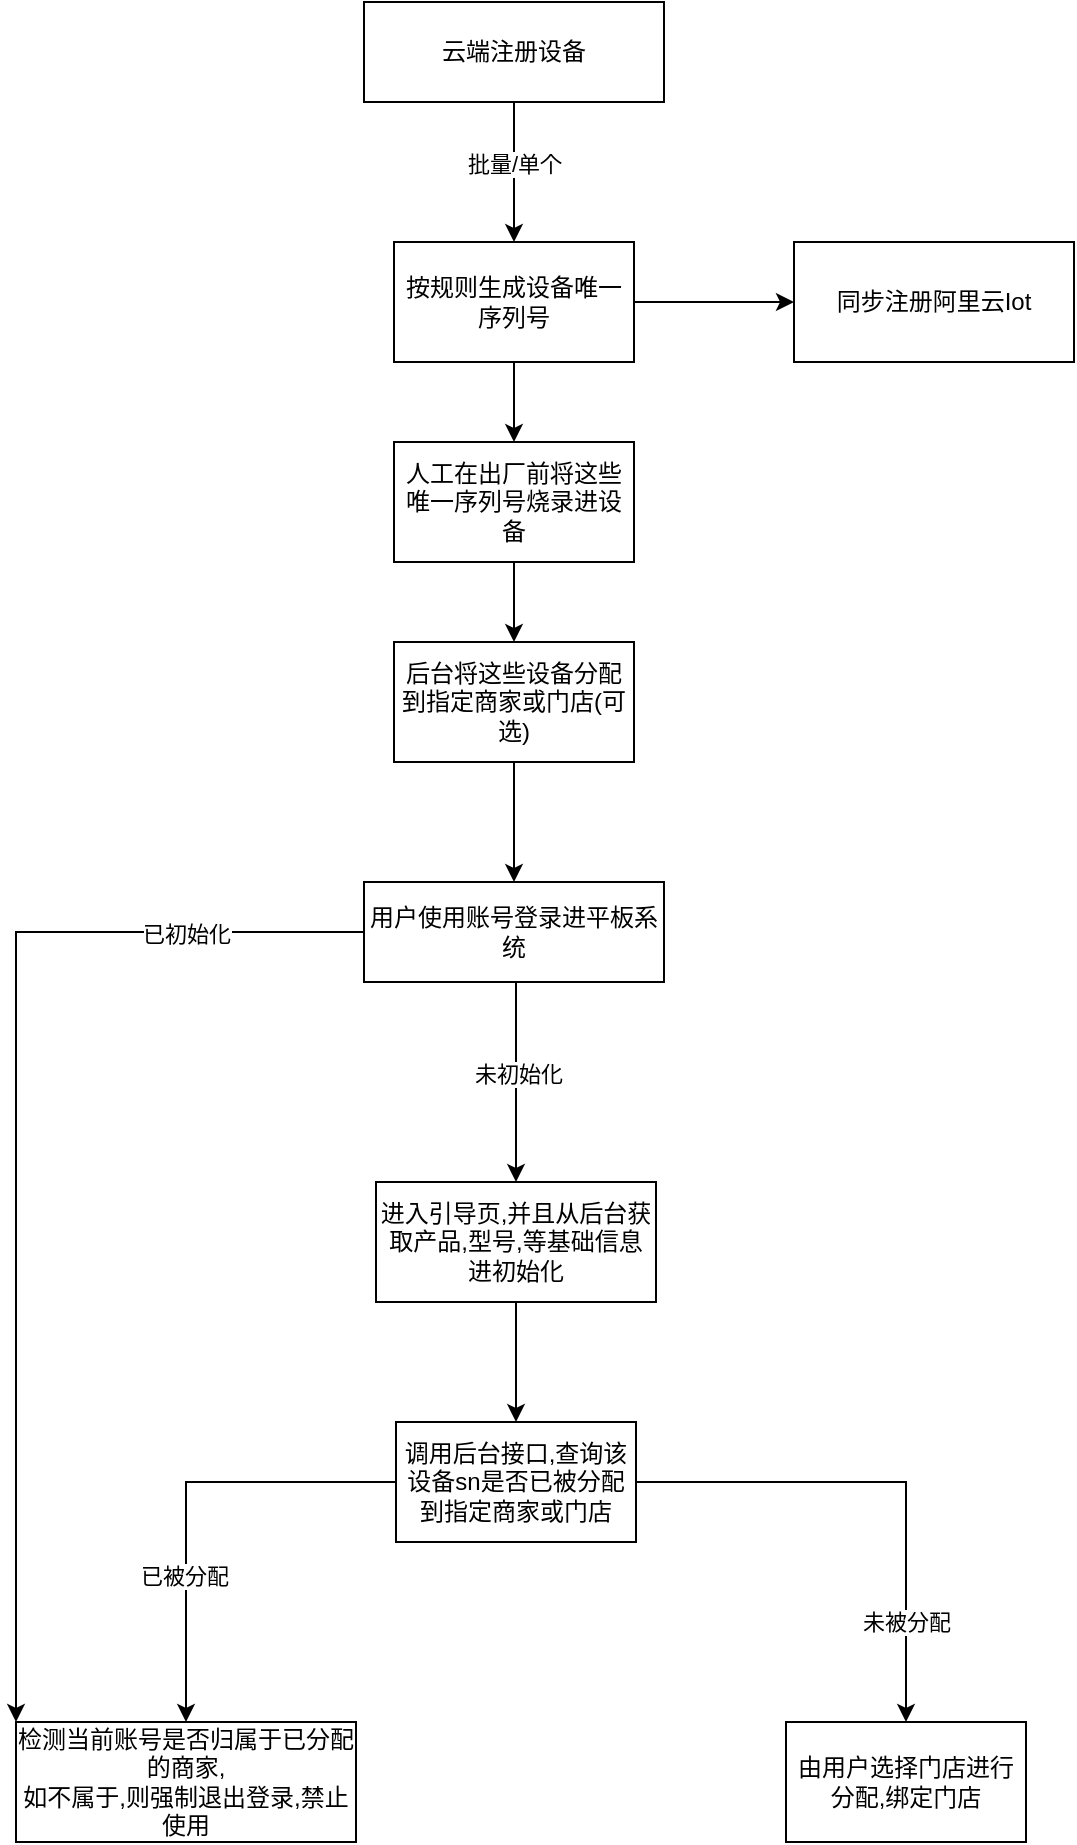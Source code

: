 <mxfile version="26.0.11">
  <diagram id="C5RBs43oDa-KdzZeNtuy" name="Page-1">
    <mxGraphModel dx="1426" dy="781" grid="1" gridSize="10" guides="1" tooltips="1" connect="1" arrows="1" fold="1" page="1" pageScale="1" pageWidth="827" pageHeight="1169" math="0" shadow="0">
      <root>
        <mxCell id="WIyWlLk6GJQsqaUBKTNV-0" />
        <mxCell id="WIyWlLk6GJQsqaUBKTNV-1" parent="WIyWlLk6GJQsqaUBKTNV-0" />
        <mxCell id="HccrIyST9DHxjyB6C3b5-8" value="" style="edgeStyle=orthogonalEdgeStyle;rounded=0;orthogonalLoop=1;jettySize=auto;html=1;" edge="1" parent="WIyWlLk6GJQsqaUBKTNV-1" source="HccrIyST9DHxjyB6C3b5-2" target="HccrIyST9DHxjyB6C3b5-7">
          <mxGeometry relative="1" as="geometry" />
        </mxCell>
        <mxCell id="HccrIyST9DHxjyB6C3b5-16" value="批量/单个" style="edgeLabel;html=1;align=center;verticalAlign=middle;resizable=0;points=[];" vertex="1" connectable="0" parent="HccrIyST9DHxjyB6C3b5-8">
          <mxGeometry x="-0.387" y="-2" relative="1" as="geometry">
            <mxPoint x="2" y="9" as="offset" />
          </mxGeometry>
        </mxCell>
        <mxCell id="HccrIyST9DHxjyB6C3b5-2" value="云端注册设备" style="rounded=0;whiteSpace=wrap;html=1;" vertex="1" parent="WIyWlLk6GJQsqaUBKTNV-1">
          <mxGeometry x="294" y="50" width="150" height="50" as="geometry" />
        </mxCell>
        <mxCell id="HccrIyST9DHxjyB6C3b5-18" value="" style="edgeStyle=orthogonalEdgeStyle;rounded=0;orthogonalLoop=1;jettySize=auto;html=1;" edge="1" parent="WIyWlLk6GJQsqaUBKTNV-1" source="HccrIyST9DHxjyB6C3b5-7" target="HccrIyST9DHxjyB6C3b5-17">
          <mxGeometry relative="1" as="geometry" />
        </mxCell>
        <mxCell id="HccrIyST9DHxjyB6C3b5-20" value="" style="edgeStyle=orthogonalEdgeStyle;rounded=0;orthogonalLoop=1;jettySize=auto;html=1;" edge="1" parent="WIyWlLk6GJQsqaUBKTNV-1" source="HccrIyST9DHxjyB6C3b5-7" target="HccrIyST9DHxjyB6C3b5-19">
          <mxGeometry relative="1" as="geometry" />
        </mxCell>
        <mxCell id="HccrIyST9DHxjyB6C3b5-7" value="按规则生成设备唯一序列号" style="whiteSpace=wrap;html=1;rounded=0;" vertex="1" parent="WIyWlLk6GJQsqaUBKTNV-1">
          <mxGeometry x="309" y="170" width="120" height="60" as="geometry" />
        </mxCell>
        <mxCell id="HccrIyST9DHxjyB6C3b5-17" value="同步注册阿里云Iot" style="whiteSpace=wrap;html=1;rounded=0;" vertex="1" parent="WIyWlLk6GJQsqaUBKTNV-1">
          <mxGeometry x="509" y="170" width="140" height="60" as="geometry" />
        </mxCell>
        <mxCell id="HccrIyST9DHxjyB6C3b5-22" value="" style="edgeStyle=orthogonalEdgeStyle;rounded=0;orthogonalLoop=1;jettySize=auto;html=1;" edge="1" parent="WIyWlLk6GJQsqaUBKTNV-1" source="HccrIyST9DHxjyB6C3b5-19" target="HccrIyST9DHxjyB6C3b5-21">
          <mxGeometry relative="1" as="geometry" />
        </mxCell>
        <mxCell id="HccrIyST9DHxjyB6C3b5-19" value="人工在出厂前将这些唯一序列号烧录进设备" style="whiteSpace=wrap;html=1;rounded=0;" vertex="1" parent="WIyWlLk6GJQsqaUBKTNV-1">
          <mxGeometry x="309" y="270" width="120" height="60" as="geometry" />
        </mxCell>
        <mxCell id="HccrIyST9DHxjyB6C3b5-58" value="" style="edgeStyle=orthogonalEdgeStyle;rounded=0;orthogonalLoop=1;jettySize=auto;html=1;entryX=0.5;entryY=0;entryDx=0;entryDy=0;" edge="1" parent="WIyWlLk6GJQsqaUBKTNV-1" source="HccrIyST9DHxjyB6C3b5-21" target="HccrIyST9DHxjyB6C3b5-26">
          <mxGeometry relative="1" as="geometry">
            <mxPoint x="589" y="360" as="targetPoint" />
          </mxGeometry>
        </mxCell>
        <mxCell id="HccrIyST9DHxjyB6C3b5-21" value="后台将这些设备分配到指定商家或门店(可选)" style="whiteSpace=wrap;html=1;rounded=0;" vertex="1" parent="WIyWlLk6GJQsqaUBKTNV-1">
          <mxGeometry x="309" y="370" width="120" height="60" as="geometry" />
        </mxCell>
        <mxCell id="HccrIyST9DHxjyB6C3b5-32" value="" style="edgeStyle=orthogonalEdgeStyle;rounded=0;orthogonalLoop=1;jettySize=auto;html=1;" edge="1" parent="WIyWlLk6GJQsqaUBKTNV-1" source="HccrIyST9DHxjyB6C3b5-59" target="HccrIyST9DHxjyB6C3b5-31">
          <mxGeometry relative="1" as="geometry" />
        </mxCell>
        <mxCell id="HccrIyST9DHxjyB6C3b5-55" value="" style="edgeStyle=orthogonalEdgeStyle;rounded=0;orthogonalLoop=1;jettySize=auto;html=1;entryX=0;entryY=0;entryDx=0;entryDy=0;exitX=0;exitY=0.5;exitDx=0;exitDy=0;" edge="1" parent="WIyWlLk6GJQsqaUBKTNV-1" source="HccrIyST9DHxjyB6C3b5-26" target="HccrIyST9DHxjyB6C3b5-33">
          <mxGeometry relative="1" as="geometry">
            <mxPoint x="310" y="513.5" as="sourcePoint" />
            <mxPoint x="630" y="515" as="targetPoint" />
            <Array as="points">
              <mxPoint x="230" y="515" />
              <mxPoint x="230" y="515" />
              <mxPoint x="120" y="515" />
            </Array>
          </mxGeometry>
        </mxCell>
        <mxCell id="HccrIyST9DHxjyB6C3b5-56" value="已初始化" style="edgeLabel;html=1;align=center;verticalAlign=middle;resizable=0;points=[];" vertex="1" connectable="0" parent="HccrIyST9DHxjyB6C3b5-55">
          <mxGeometry x="-0.159" y="3" relative="1" as="geometry">
            <mxPoint x="82" y="-65" as="offset" />
          </mxGeometry>
        </mxCell>
        <mxCell id="HccrIyST9DHxjyB6C3b5-26" value="用户使用账号登录进平板系统" style="rounded=0;whiteSpace=wrap;html=1;" vertex="1" parent="WIyWlLk6GJQsqaUBKTNV-1">
          <mxGeometry x="294" y="490" width="150" height="50" as="geometry" />
        </mxCell>
        <mxCell id="HccrIyST9DHxjyB6C3b5-34" value="" style="edgeStyle=orthogonalEdgeStyle;rounded=0;orthogonalLoop=1;jettySize=auto;html=1;" edge="1" parent="WIyWlLk6GJQsqaUBKTNV-1" source="HccrIyST9DHxjyB6C3b5-31" target="HccrIyST9DHxjyB6C3b5-33">
          <mxGeometry relative="1" as="geometry" />
        </mxCell>
        <mxCell id="HccrIyST9DHxjyB6C3b5-35" value="已被分配" style="edgeLabel;html=1;align=center;verticalAlign=middle;resizable=0;points=[];" vertex="1" connectable="0" parent="HccrIyST9DHxjyB6C3b5-34">
          <mxGeometry x="-0.05" y="-1" relative="1" as="geometry">
            <mxPoint y="45" as="offset" />
          </mxGeometry>
        </mxCell>
        <mxCell id="HccrIyST9DHxjyB6C3b5-33" value="检测当前账号是否归属于已分配的商家,&lt;div&gt;如不属于,则强制退出登录,禁止使用&lt;/div&gt;" style="whiteSpace=wrap;html=1;rounded=0;" vertex="1" parent="WIyWlLk6GJQsqaUBKTNV-1">
          <mxGeometry x="120" y="910" width="170" height="60" as="geometry" />
        </mxCell>
        <mxCell id="HccrIyST9DHxjyB6C3b5-41" value="" style="edgeStyle=orthogonalEdgeStyle;rounded=0;orthogonalLoop=1;jettySize=auto;html=1;" edge="1" parent="WIyWlLk6GJQsqaUBKTNV-1" source="HccrIyST9DHxjyB6C3b5-31" target="HccrIyST9DHxjyB6C3b5-40">
          <mxGeometry relative="1" as="geometry" />
        </mxCell>
        <mxCell id="HccrIyST9DHxjyB6C3b5-42" value="未被分配" style="edgeLabel;html=1;align=center;verticalAlign=middle;resizable=0;points=[];" vertex="1" connectable="0" parent="HccrIyST9DHxjyB6C3b5-41">
          <mxGeometry x="-0.1" y="-1" relative="1" as="geometry">
            <mxPoint x="20" y="69" as="offset" />
          </mxGeometry>
        </mxCell>
        <mxCell id="HccrIyST9DHxjyB6C3b5-31" value="调用后台接口,查询该设备sn是否已被分配到指定商家或门店" style="whiteSpace=wrap;html=1;rounded=0;" vertex="1" parent="WIyWlLk6GJQsqaUBKTNV-1">
          <mxGeometry x="310" y="760" width="120" height="60" as="geometry" />
        </mxCell>
        <mxCell id="HccrIyST9DHxjyB6C3b5-40" value="由用户选择门店进行分配,绑定门店" style="whiteSpace=wrap;html=1;rounded=0;" vertex="1" parent="WIyWlLk6GJQsqaUBKTNV-1">
          <mxGeometry x="505" y="910" width="120" height="60" as="geometry" />
        </mxCell>
        <mxCell id="HccrIyST9DHxjyB6C3b5-60" value="" style="edgeStyle=orthogonalEdgeStyle;rounded=0;orthogonalLoop=1;jettySize=auto;html=1;" edge="1" parent="WIyWlLk6GJQsqaUBKTNV-1" source="HccrIyST9DHxjyB6C3b5-26" target="HccrIyST9DHxjyB6C3b5-59">
          <mxGeometry relative="1" as="geometry">
            <mxPoint x="369" y="540" as="sourcePoint" />
            <mxPoint x="370" y="760" as="targetPoint" />
            <Array as="points">
              <mxPoint x="370" y="570" />
              <mxPoint x="370" y="570" />
            </Array>
          </mxGeometry>
        </mxCell>
        <mxCell id="HccrIyST9DHxjyB6C3b5-61" value="未初始化" style="edgeLabel;html=1;align=center;verticalAlign=middle;resizable=0;points=[];" vertex="1" connectable="0" parent="HccrIyST9DHxjyB6C3b5-60">
          <mxGeometry x="-0.089" y="1" relative="1" as="geometry">
            <mxPoint as="offset" />
          </mxGeometry>
        </mxCell>
        <mxCell id="HccrIyST9DHxjyB6C3b5-59" value="进入引导页,并且从后台获取产品,型号,等基础信息进初始化" style="rounded=0;whiteSpace=wrap;html=1;" vertex="1" parent="WIyWlLk6GJQsqaUBKTNV-1">
          <mxGeometry x="300" y="640" width="140" height="60" as="geometry" />
        </mxCell>
      </root>
    </mxGraphModel>
  </diagram>
</mxfile>
